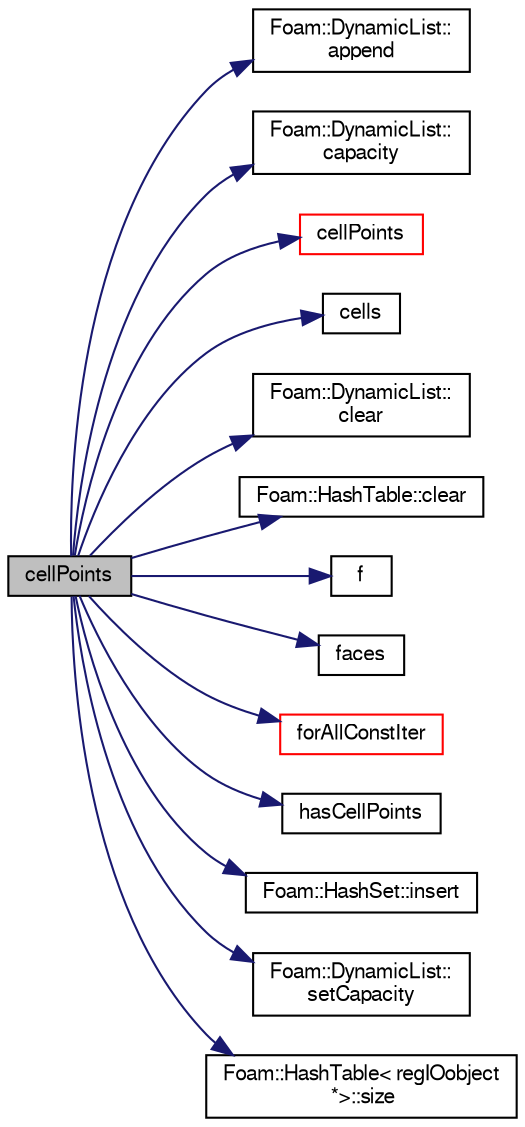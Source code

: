 digraph "cellPoints"
{
  bgcolor="transparent";
  edge [fontname="FreeSans",fontsize="10",labelfontname="FreeSans",labelfontsize="10"];
  node [fontname="FreeSans",fontsize="10",shape=record];
  rankdir="LR";
  Node52448 [label="cellPoints",height=0.2,width=0.4,color="black", fillcolor="grey75", style="filled", fontcolor="black"];
  Node52448 -> Node52449 [color="midnightblue",fontsize="10",style="solid",fontname="FreeSans"];
  Node52449 [label="Foam::DynamicList::\lappend",height=0.2,width=0.4,color="black",URL="$a25890.html#a7b67b42af715604376ad63a681dee6d8",tooltip="Append an element at the end of the list. "];
  Node52448 -> Node52450 [color="midnightblue",fontsize="10",style="solid",fontname="FreeSans"];
  Node52450 [label="Foam::DynamicList::\lcapacity",height=0.2,width=0.4,color="black",URL="$a25890.html#a564a7790acc7ff1a57a1f32759f7a58a",tooltip="Size of the underlying storage. "];
  Node52448 -> Node52451 [color="midnightblue",fontsize="10",style="solid",fontname="FreeSans"];
  Node52451 [label="cellPoints",height=0.2,width=0.4,color="red",URL="$a27530.html#aa5b91fb2565748db19aecddd8e7d8dcd"];
  Node52448 -> Node52509 [color="midnightblue",fontsize="10",style="solid",fontname="FreeSans"];
  Node52509 [label="cells",height=0.2,width=0.4,color="black",URL="$a27530.html#af19bf800d725a623c7b1d0101d65e7d3"];
  Node52448 -> Node52510 [color="midnightblue",fontsize="10",style="solid",fontname="FreeSans"];
  Node52510 [label="Foam::DynamicList::\lclear",height=0.2,width=0.4,color="black",URL="$a25890.html#ac8bb3912a3ce86b15842e79d0b421204",tooltip="Clear the addressed list, i.e. set the size to zero. "];
  Node52448 -> Node52511 [color="midnightblue",fontsize="10",style="solid",fontname="FreeSans"];
  Node52511 [label="Foam::HashTable::clear",height=0.2,width=0.4,color="black",URL="$a25702.html#ac8bb3912a3ce86b15842e79d0b421204",tooltip="Clear all entries from table. "];
  Node52448 -> Node52512 [color="midnightblue",fontsize="10",style="solid",fontname="FreeSans"];
  Node52512 [label="f",height=0.2,width=0.4,color="black",URL="$a17900.html#a888be93833ac7a23170555c69c690288"];
  Node52448 -> Node52513 [color="midnightblue",fontsize="10",style="solid",fontname="FreeSans"];
  Node52513 [label="faces",height=0.2,width=0.4,color="black",URL="$a27530.html#a3669b3b29537f3a55bbd2ffa8c749f41",tooltip="Return faces. "];
  Node52448 -> Node52514 [color="midnightblue",fontsize="10",style="solid",fontname="FreeSans"];
  Node52514 [label="forAllConstIter",height=0.2,width=0.4,color="red",URL="$a38141.html#ae21e2836509b0fa7f7cedf6493b11b09"];
  Node52448 -> Node52768 [color="midnightblue",fontsize="10",style="solid",fontname="FreeSans"];
  Node52768 [label="hasCellPoints",height=0.2,width=0.4,color="black",URL="$a27530.html#ab99ece89e13d5c196ec579870b7ade6a"];
  Node52448 -> Node52769 [color="midnightblue",fontsize="10",style="solid",fontname="FreeSans"];
  Node52769 [label="Foam::HashSet::insert",height=0.2,width=0.4,color="black",URL="$a25690.html#a49f0753d9652681fc3a81f59951a0ad7",tooltip="Insert a new entry. "];
  Node52448 -> Node52770 [color="midnightblue",fontsize="10",style="solid",fontname="FreeSans"];
  Node52770 [label="Foam::DynamicList::\lsetCapacity",height=0.2,width=0.4,color="black",URL="$a25890.html#a3769bf93f15609625d62b693c566bcd1",tooltip="Alter the size of the underlying storage. "];
  Node52448 -> Node52632 [color="midnightblue",fontsize="10",style="solid",fontname="FreeSans"];
  Node52632 [label="Foam::HashTable\< regIOobject\l *\>::size",height=0.2,width=0.4,color="black",URL="$a25702.html#a47b3bf30da1eb3ab8076b5fbe00e0494",tooltip="Return number of elements in table. "];
}
